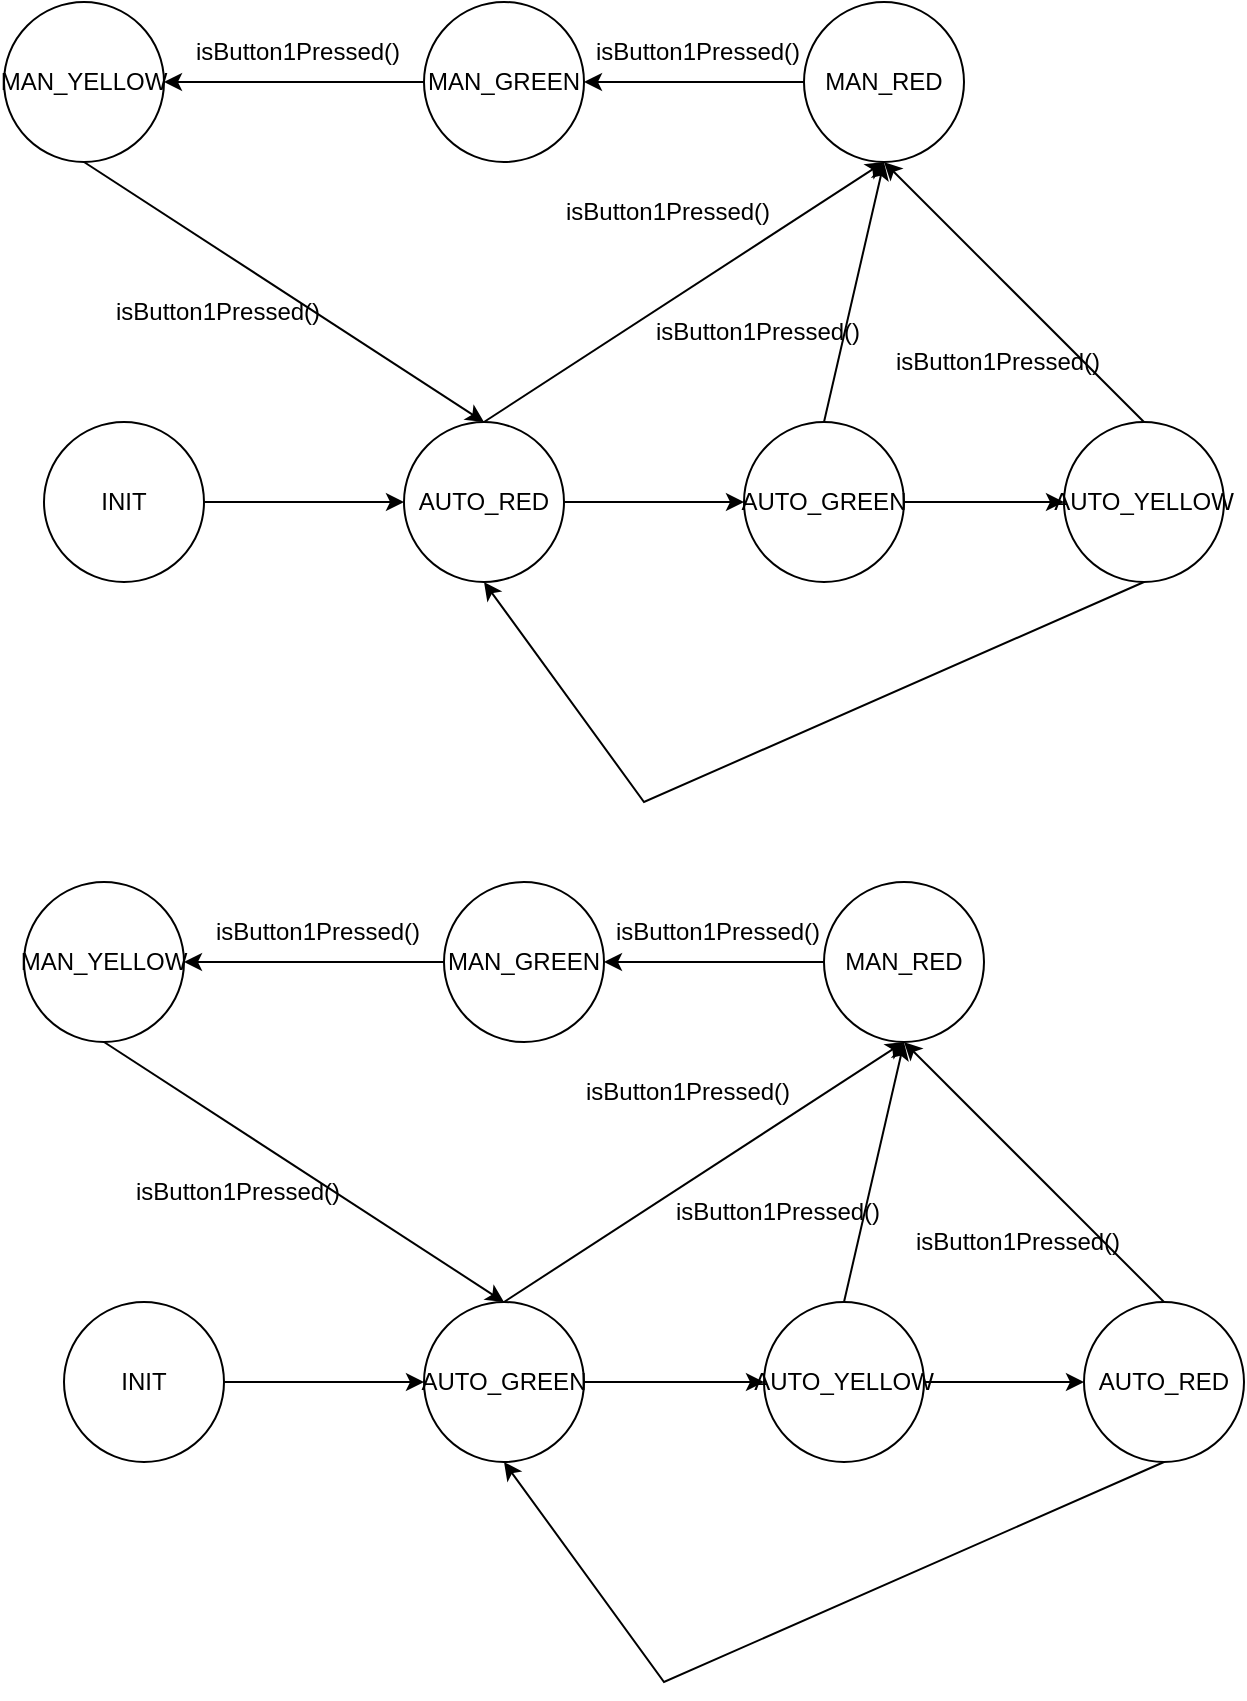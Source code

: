 <mxfile version="24.8.4">
  <diagram name="Page-1" id="yNrdWa-xrGzMHGMuyZjT">
    <mxGraphModel dx="1042" dy="613" grid="1" gridSize="10" guides="1" tooltips="1" connect="1" arrows="1" fold="1" page="1" pageScale="1" pageWidth="850" pageHeight="1100" math="0" shadow="0">
      <root>
        <mxCell id="0" />
        <mxCell id="1" parent="0" />
        <mxCell id="Q6C6fhBf5lhE0sdeLv4d-1" value="INIT" style="ellipse;whiteSpace=wrap;html=1;aspect=fixed;" vertex="1" parent="1">
          <mxGeometry x="100" y="220" width="80" height="80" as="geometry" />
        </mxCell>
        <mxCell id="Q6C6fhBf5lhE0sdeLv4d-2" value="AUTO_RED" style="ellipse;whiteSpace=wrap;html=1;aspect=fixed;" vertex="1" parent="1">
          <mxGeometry x="280" y="220" width="80" height="80" as="geometry" />
        </mxCell>
        <mxCell id="Q6C6fhBf5lhE0sdeLv4d-3" value="AUTO_GREEN" style="ellipse;whiteSpace=wrap;html=1;aspect=fixed;" vertex="1" parent="1">
          <mxGeometry x="450" y="220" width="80" height="80" as="geometry" />
        </mxCell>
        <mxCell id="Q6C6fhBf5lhE0sdeLv4d-4" value="AUTO_YELLOW" style="ellipse;whiteSpace=wrap;html=1;aspect=fixed;" vertex="1" parent="1">
          <mxGeometry x="610" y="220" width="80" height="80" as="geometry" />
        </mxCell>
        <mxCell id="Q6C6fhBf5lhE0sdeLv4d-5" value="MAN_RED" style="ellipse;whiteSpace=wrap;html=1;aspect=fixed;" vertex="1" parent="1">
          <mxGeometry x="480" y="10" width="80" height="80" as="geometry" />
        </mxCell>
        <mxCell id="Q6C6fhBf5lhE0sdeLv4d-6" value="MAN_GREEN" style="ellipse;whiteSpace=wrap;html=1;aspect=fixed;" vertex="1" parent="1">
          <mxGeometry x="290" y="10" width="80" height="80" as="geometry" />
        </mxCell>
        <mxCell id="Q6C6fhBf5lhE0sdeLv4d-7" value="MAN_YELLOW" style="ellipse;whiteSpace=wrap;html=1;aspect=fixed;" vertex="1" parent="1">
          <mxGeometry x="80" y="10" width="80" height="80" as="geometry" />
        </mxCell>
        <mxCell id="Q6C6fhBf5lhE0sdeLv4d-8" value="" style="endArrow=classic;html=1;rounded=0;exitX=1;exitY=0.5;exitDx=0;exitDy=0;entryX=0;entryY=0.5;entryDx=0;entryDy=0;" edge="1" parent="1" source="Q6C6fhBf5lhE0sdeLv4d-1" target="Q6C6fhBf5lhE0sdeLv4d-2">
          <mxGeometry width="50" height="50" relative="1" as="geometry">
            <mxPoint x="400" y="240" as="sourcePoint" />
            <mxPoint x="450" y="190" as="targetPoint" />
          </mxGeometry>
        </mxCell>
        <mxCell id="Q6C6fhBf5lhE0sdeLv4d-9" value="" style="endArrow=classic;html=1;rounded=0;exitX=1;exitY=0.5;exitDx=0;exitDy=0;entryX=0;entryY=0.5;entryDx=0;entryDy=0;" edge="1" parent="1" source="Q6C6fhBf5lhE0sdeLv4d-2" target="Q6C6fhBf5lhE0sdeLv4d-3">
          <mxGeometry width="50" height="50" relative="1" as="geometry">
            <mxPoint x="400" y="240" as="sourcePoint" />
            <mxPoint x="450" y="190" as="targetPoint" />
          </mxGeometry>
        </mxCell>
        <mxCell id="Q6C6fhBf5lhE0sdeLv4d-10" value="" style="endArrow=classic;html=1;rounded=0;exitX=1;exitY=0.5;exitDx=0;exitDy=0;entryX=0;entryY=0.5;entryDx=0;entryDy=0;" edge="1" parent="1" source="Q6C6fhBf5lhE0sdeLv4d-3" target="Q6C6fhBf5lhE0sdeLv4d-4">
          <mxGeometry width="50" height="50" relative="1" as="geometry">
            <mxPoint x="400" y="240" as="sourcePoint" />
            <mxPoint x="450" y="190" as="targetPoint" />
          </mxGeometry>
        </mxCell>
        <mxCell id="Q6C6fhBf5lhE0sdeLv4d-12" value="" style="endArrow=classic;html=1;rounded=0;exitX=0.5;exitY=1;exitDx=0;exitDy=0;entryX=0.5;entryY=1;entryDx=0;entryDy=0;" edge="1" parent="1" source="Q6C6fhBf5lhE0sdeLv4d-4" target="Q6C6fhBf5lhE0sdeLv4d-2">
          <mxGeometry width="50" height="50" relative="1" as="geometry">
            <mxPoint x="400" y="440" as="sourcePoint" />
            <mxPoint x="450" y="390" as="targetPoint" />
            <Array as="points">
              <mxPoint x="400" y="410" />
            </Array>
          </mxGeometry>
        </mxCell>
        <mxCell id="Q6C6fhBf5lhE0sdeLv4d-13" value="" style="endArrow=classic;html=1;rounded=0;exitX=0.5;exitY=0;exitDx=0;exitDy=0;entryX=0.5;entryY=1;entryDx=0;entryDy=0;" edge="1" parent="1" source="Q6C6fhBf5lhE0sdeLv4d-4" target="Q6C6fhBf5lhE0sdeLv4d-5">
          <mxGeometry width="50" height="50" relative="1" as="geometry">
            <mxPoint x="400" y="140" as="sourcePoint" />
            <mxPoint x="450" y="90" as="targetPoint" />
          </mxGeometry>
        </mxCell>
        <mxCell id="Q6C6fhBf5lhE0sdeLv4d-14" value="" style="endArrow=classic;html=1;rounded=0;exitX=0.5;exitY=0;exitDx=0;exitDy=0;entryX=0.5;entryY=1;entryDx=0;entryDy=0;" edge="1" parent="1" source="Q6C6fhBf5lhE0sdeLv4d-3" target="Q6C6fhBf5lhE0sdeLv4d-5">
          <mxGeometry width="50" height="50" relative="1" as="geometry">
            <mxPoint x="400" y="140" as="sourcePoint" />
            <mxPoint x="450" y="90" as="targetPoint" />
          </mxGeometry>
        </mxCell>
        <mxCell id="Q6C6fhBf5lhE0sdeLv4d-15" value="" style="endArrow=classic;html=1;rounded=0;exitX=0.5;exitY=0;exitDx=0;exitDy=0;entryX=0.5;entryY=1;entryDx=0;entryDy=0;" edge="1" parent="1" source="Q6C6fhBf5lhE0sdeLv4d-2" target="Q6C6fhBf5lhE0sdeLv4d-5">
          <mxGeometry width="50" height="50" relative="1" as="geometry">
            <mxPoint x="400" y="140" as="sourcePoint" />
            <mxPoint x="450" y="90" as="targetPoint" />
          </mxGeometry>
        </mxCell>
        <mxCell id="Q6C6fhBf5lhE0sdeLv4d-16" value="" style="endArrow=classic;html=1;rounded=0;exitX=0;exitY=0.5;exitDx=0;exitDy=0;entryX=1;entryY=0.5;entryDx=0;entryDy=0;" edge="1" parent="1" source="Q6C6fhBf5lhE0sdeLv4d-5" target="Q6C6fhBf5lhE0sdeLv4d-6">
          <mxGeometry width="50" height="50" relative="1" as="geometry">
            <mxPoint x="400" y="140" as="sourcePoint" />
            <mxPoint x="450" y="90" as="targetPoint" />
          </mxGeometry>
        </mxCell>
        <mxCell id="Q6C6fhBf5lhE0sdeLv4d-17" value="" style="endArrow=classic;html=1;rounded=0;entryX=1;entryY=0.5;entryDx=0;entryDy=0;exitX=0;exitY=0.5;exitDx=0;exitDy=0;" edge="1" parent="1" source="Q6C6fhBf5lhE0sdeLv4d-6" target="Q6C6fhBf5lhE0sdeLv4d-7">
          <mxGeometry width="50" height="50" relative="1" as="geometry">
            <mxPoint x="400" y="140" as="sourcePoint" />
            <mxPoint x="450" y="90" as="targetPoint" />
          </mxGeometry>
        </mxCell>
        <mxCell id="Q6C6fhBf5lhE0sdeLv4d-18" value="" style="endArrow=classic;html=1;rounded=0;exitX=0.5;exitY=1;exitDx=0;exitDy=0;entryX=0.5;entryY=0;entryDx=0;entryDy=0;" edge="1" parent="1" source="Q6C6fhBf5lhE0sdeLv4d-7" target="Q6C6fhBf5lhE0sdeLv4d-2">
          <mxGeometry width="50" height="50" relative="1" as="geometry">
            <mxPoint x="400" y="140" as="sourcePoint" />
            <mxPoint x="450" y="90" as="targetPoint" />
          </mxGeometry>
        </mxCell>
        <mxCell id="Q6C6fhBf5lhE0sdeLv4d-19" value="isButton1Pressed()" style="text;strokeColor=none;fillColor=none;align=left;verticalAlign=middle;spacingLeft=4;spacingRight=4;overflow=hidden;points=[[0,0.5],[1,0.5]];portConstraint=eastwest;rotatable=0;whiteSpace=wrap;html=1;" vertex="1" parent="1">
          <mxGeometry x="355" y="100" width="140" height="30" as="geometry" />
        </mxCell>
        <mxCell id="Q6C6fhBf5lhE0sdeLv4d-20" value="isButton1Pressed()" style="text;strokeColor=none;fillColor=none;align=left;verticalAlign=middle;spacingLeft=4;spacingRight=4;overflow=hidden;points=[[0,0.5],[1,0.5]];portConstraint=eastwest;rotatable=0;whiteSpace=wrap;html=1;" vertex="1" parent="1">
          <mxGeometry x="400" y="160" width="140" height="30" as="geometry" />
        </mxCell>
        <mxCell id="Q6C6fhBf5lhE0sdeLv4d-21" value="isButton1Pressed()" style="text;strokeColor=none;fillColor=none;align=left;verticalAlign=middle;spacingLeft=4;spacingRight=4;overflow=hidden;points=[[0,0.5],[1,0.5]];portConstraint=eastwest;rotatable=0;whiteSpace=wrap;html=1;" vertex="1" parent="1">
          <mxGeometry x="520" y="170" width="140" height="40" as="geometry" />
        </mxCell>
        <mxCell id="Q6C6fhBf5lhE0sdeLv4d-22" value="isButton1Pressed()" style="text;strokeColor=none;fillColor=none;align=left;verticalAlign=middle;spacingLeft=4;spacingRight=4;overflow=hidden;points=[[0,0.5],[1,0.5]];portConstraint=eastwest;rotatable=0;whiteSpace=wrap;html=1;" vertex="1" parent="1">
          <mxGeometry x="370" y="20" width="140" height="30" as="geometry" />
        </mxCell>
        <mxCell id="Q6C6fhBf5lhE0sdeLv4d-23" value="isButton1Pressed()" style="text;strokeColor=none;fillColor=none;align=left;verticalAlign=middle;spacingLeft=4;spacingRight=4;overflow=hidden;points=[[0,0.5],[1,0.5]];portConstraint=eastwest;rotatable=0;whiteSpace=wrap;html=1;" vertex="1" parent="1">
          <mxGeometry x="170" y="20" width="140" height="30" as="geometry" />
        </mxCell>
        <mxCell id="Q6C6fhBf5lhE0sdeLv4d-24" value="isButton1Pressed()" style="text;strokeColor=none;fillColor=none;align=left;verticalAlign=middle;spacingLeft=4;spacingRight=4;overflow=hidden;points=[[0,0.5],[1,0.5]];portConstraint=eastwest;rotatable=0;whiteSpace=wrap;html=1;" vertex="1" parent="1">
          <mxGeometry x="130" y="150" width="140" height="30" as="geometry" />
        </mxCell>
        <mxCell id="Q6C6fhBf5lhE0sdeLv4d-25" value="INIT" style="ellipse;whiteSpace=wrap;html=1;aspect=fixed;" vertex="1" parent="1">
          <mxGeometry x="110" y="660" width="80" height="80" as="geometry" />
        </mxCell>
        <mxCell id="Q6C6fhBf5lhE0sdeLv4d-26" value="AUTO_GREEN" style="ellipse;whiteSpace=wrap;html=1;aspect=fixed;" vertex="1" parent="1">
          <mxGeometry x="290" y="660" width="80" height="80" as="geometry" />
        </mxCell>
        <mxCell id="Q6C6fhBf5lhE0sdeLv4d-27" value="AUTO_YELLOW" style="ellipse;whiteSpace=wrap;html=1;aspect=fixed;" vertex="1" parent="1">
          <mxGeometry x="460" y="660" width="80" height="80" as="geometry" />
        </mxCell>
        <mxCell id="Q6C6fhBf5lhE0sdeLv4d-28" value="AUTO_RED" style="ellipse;whiteSpace=wrap;html=1;aspect=fixed;" vertex="1" parent="1">
          <mxGeometry x="620" y="660" width="80" height="80" as="geometry" />
        </mxCell>
        <mxCell id="Q6C6fhBf5lhE0sdeLv4d-29" value="MAN_RED" style="ellipse;whiteSpace=wrap;html=1;aspect=fixed;" vertex="1" parent="1">
          <mxGeometry x="490" y="450" width="80" height="80" as="geometry" />
        </mxCell>
        <mxCell id="Q6C6fhBf5lhE0sdeLv4d-30" value="MAN_GREEN" style="ellipse;whiteSpace=wrap;html=1;aspect=fixed;" vertex="1" parent="1">
          <mxGeometry x="300" y="450" width="80" height="80" as="geometry" />
        </mxCell>
        <mxCell id="Q6C6fhBf5lhE0sdeLv4d-31" value="MAN_YELLOW" style="ellipse;whiteSpace=wrap;html=1;aspect=fixed;" vertex="1" parent="1">
          <mxGeometry x="90" y="450" width="80" height="80" as="geometry" />
        </mxCell>
        <mxCell id="Q6C6fhBf5lhE0sdeLv4d-32" value="" style="endArrow=classic;html=1;rounded=0;exitX=1;exitY=0.5;exitDx=0;exitDy=0;entryX=0;entryY=0.5;entryDx=0;entryDy=0;" edge="1" parent="1" source="Q6C6fhBf5lhE0sdeLv4d-25" target="Q6C6fhBf5lhE0sdeLv4d-26">
          <mxGeometry width="50" height="50" relative="1" as="geometry">
            <mxPoint x="410" y="680" as="sourcePoint" />
            <mxPoint x="460" y="630" as="targetPoint" />
          </mxGeometry>
        </mxCell>
        <mxCell id="Q6C6fhBf5lhE0sdeLv4d-33" value="" style="endArrow=classic;html=1;rounded=0;exitX=1;exitY=0.5;exitDx=0;exitDy=0;entryX=0;entryY=0.5;entryDx=0;entryDy=0;" edge="1" parent="1" source="Q6C6fhBf5lhE0sdeLv4d-26" target="Q6C6fhBf5lhE0sdeLv4d-27">
          <mxGeometry width="50" height="50" relative="1" as="geometry">
            <mxPoint x="410" y="680" as="sourcePoint" />
            <mxPoint x="460" y="630" as="targetPoint" />
          </mxGeometry>
        </mxCell>
        <mxCell id="Q6C6fhBf5lhE0sdeLv4d-34" value="" style="endArrow=classic;html=1;rounded=0;exitX=1;exitY=0.5;exitDx=0;exitDy=0;entryX=0;entryY=0.5;entryDx=0;entryDy=0;" edge="1" parent="1" source="Q6C6fhBf5lhE0sdeLv4d-27" target="Q6C6fhBf5lhE0sdeLv4d-28">
          <mxGeometry width="50" height="50" relative="1" as="geometry">
            <mxPoint x="410" y="680" as="sourcePoint" />
            <mxPoint x="460" y="630" as="targetPoint" />
          </mxGeometry>
        </mxCell>
        <mxCell id="Q6C6fhBf5lhE0sdeLv4d-35" value="" style="endArrow=classic;html=1;rounded=0;exitX=0.5;exitY=1;exitDx=0;exitDy=0;entryX=0.5;entryY=1;entryDx=0;entryDy=0;" edge="1" parent="1" source="Q6C6fhBf5lhE0sdeLv4d-28" target="Q6C6fhBf5lhE0sdeLv4d-26">
          <mxGeometry width="50" height="50" relative="1" as="geometry">
            <mxPoint x="410" y="880" as="sourcePoint" />
            <mxPoint x="460" y="830" as="targetPoint" />
            <Array as="points">
              <mxPoint x="410" y="850" />
            </Array>
          </mxGeometry>
        </mxCell>
        <mxCell id="Q6C6fhBf5lhE0sdeLv4d-36" value="" style="endArrow=classic;html=1;rounded=0;exitX=0.5;exitY=0;exitDx=0;exitDy=0;entryX=0.5;entryY=1;entryDx=0;entryDy=0;" edge="1" parent="1" source="Q6C6fhBf5lhE0sdeLv4d-28" target="Q6C6fhBf5lhE0sdeLv4d-29">
          <mxGeometry width="50" height="50" relative="1" as="geometry">
            <mxPoint x="410" y="580" as="sourcePoint" />
            <mxPoint x="460" y="530" as="targetPoint" />
          </mxGeometry>
        </mxCell>
        <mxCell id="Q6C6fhBf5lhE0sdeLv4d-37" value="" style="endArrow=classic;html=1;rounded=0;exitX=0.5;exitY=0;exitDx=0;exitDy=0;entryX=0.5;entryY=1;entryDx=0;entryDy=0;" edge="1" parent="1" source="Q6C6fhBf5lhE0sdeLv4d-27" target="Q6C6fhBf5lhE0sdeLv4d-29">
          <mxGeometry width="50" height="50" relative="1" as="geometry">
            <mxPoint x="410" y="580" as="sourcePoint" />
            <mxPoint x="460" y="530" as="targetPoint" />
          </mxGeometry>
        </mxCell>
        <mxCell id="Q6C6fhBf5lhE0sdeLv4d-38" value="" style="endArrow=classic;html=1;rounded=0;exitX=0.5;exitY=0;exitDx=0;exitDy=0;entryX=0.5;entryY=1;entryDx=0;entryDy=0;" edge="1" parent="1" source="Q6C6fhBf5lhE0sdeLv4d-26" target="Q6C6fhBf5lhE0sdeLv4d-29">
          <mxGeometry width="50" height="50" relative="1" as="geometry">
            <mxPoint x="410" y="580" as="sourcePoint" />
            <mxPoint x="460" y="530" as="targetPoint" />
          </mxGeometry>
        </mxCell>
        <mxCell id="Q6C6fhBf5lhE0sdeLv4d-39" value="" style="endArrow=classic;html=1;rounded=0;exitX=0;exitY=0.5;exitDx=0;exitDy=0;entryX=1;entryY=0.5;entryDx=0;entryDy=0;" edge="1" parent="1" source="Q6C6fhBf5lhE0sdeLv4d-29" target="Q6C6fhBf5lhE0sdeLv4d-30">
          <mxGeometry width="50" height="50" relative="1" as="geometry">
            <mxPoint x="410" y="580" as="sourcePoint" />
            <mxPoint x="460" y="530" as="targetPoint" />
          </mxGeometry>
        </mxCell>
        <mxCell id="Q6C6fhBf5lhE0sdeLv4d-40" value="" style="endArrow=classic;html=1;rounded=0;entryX=1;entryY=0.5;entryDx=0;entryDy=0;exitX=0;exitY=0.5;exitDx=0;exitDy=0;" edge="1" parent="1" source="Q6C6fhBf5lhE0sdeLv4d-30" target="Q6C6fhBf5lhE0sdeLv4d-31">
          <mxGeometry width="50" height="50" relative="1" as="geometry">
            <mxPoint x="410" y="580" as="sourcePoint" />
            <mxPoint x="460" y="530" as="targetPoint" />
          </mxGeometry>
        </mxCell>
        <mxCell id="Q6C6fhBf5lhE0sdeLv4d-41" value="" style="endArrow=classic;html=1;rounded=0;exitX=0.5;exitY=1;exitDx=0;exitDy=0;entryX=0.5;entryY=0;entryDx=0;entryDy=0;" edge="1" parent="1" source="Q6C6fhBf5lhE0sdeLv4d-31" target="Q6C6fhBf5lhE0sdeLv4d-26">
          <mxGeometry width="50" height="50" relative="1" as="geometry">
            <mxPoint x="410" y="580" as="sourcePoint" />
            <mxPoint x="460" y="530" as="targetPoint" />
          </mxGeometry>
        </mxCell>
        <mxCell id="Q6C6fhBf5lhE0sdeLv4d-42" value="isButton1Pressed()" style="text;strokeColor=none;fillColor=none;align=left;verticalAlign=middle;spacingLeft=4;spacingRight=4;overflow=hidden;points=[[0,0.5],[1,0.5]];portConstraint=eastwest;rotatable=0;whiteSpace=wrap;html=1;" vertex="1" parent="1">
          <mxGeometry x="365" y="540" width="140" height="30" as="geometry" />
        </mxCell>
        <mxCell id="Q6C6fhBf5lhE0sdeLv4d-43" value="isButton1Pressed()" style="text;strokeColor=none;fillColor=none;align=left;verticalAlign=middle;spacingLeft=4;spacingRight=4;overflow=hidden;points=[[0,0.5],[1,0.5]];portConstraint=eastwest;rotatable=0;whiteSpace=wrap;html=1;" vertex="1" parent="1">
          <mxGeometry x="410" y="600" width="140" height="30" as="geometry" />
        </mxCell>
        <mxCell id="Q6C6fhBf5lhE0sdeLv4d-44" value="isButton1Pressed()" style="text;strokeColor=none;fillColor=none;align=left;verticalAlign=middle;spacingLeft=4;spacingRight=4;overflow=hidden;points=[[0,0.5],[1,0.5]];portConstraint=eastwest;rotatable=0;whiteSpace=wrap;html=1;" vertex="1" parent="1">
          <mxGeometry x="530" y="610" width="140" height="40" as="geometry" />
        </mxCell>
        <mxCell id="Q6C6fhBf5lhE0sdeLv4d-45" value="isButton1Pressed()" style="text;strokeColor=none;fillColor=none;align=left;verticalAlign=middle;spacingLeft=4;spacingRight=4;overflow=hidden;points=[[0,0.5],[1,0.5]];portConstraint=eastwest;rotatable=0;whiteSpace=wrap;html=1;" vertex="1" parent="1">
          <mxGeometry x="380" y="460" width="140" height="30" as="geometry" />
        </mxCell>
        <mxCell id="Q6C6fhBf5lhE0sdeLv4d-46" value="isButton1Pressed()" style="text;strokeColor=none;fillColor=none;align=left;verticalAlign=middle;spacingLeft=4;spacingRight=4;overflow=hidden;points=[[0,0.5],[1,0.5]];portConstraint=eastwest;rotatable=0;whiteSpace=wrap;html=1;" vertex="1" parent="1">
          <mxGeometry x="180" y="460" width="140" height="30" as="geometry" />
        </mxCell>
        <mxCell id="Q6C6fhBf5lhE0sdeLv4d-47" value="isButton1Pressed()" style="text;strokeColor=none;fillColor=none;align=left;verticalAlign=middle;spacingLeft=4;spacingRight=4;overflow=hidden;points=[[0,0.5],[1,0.5]];portConstraint=eastwest;rotatable=0;whiteSpace=wrap;html=1;" vertex="1" parent="1">
          <mxGeometry x="140" y="590" width="140" height="30" as="geometry" />
        </mxCell>
      </root>
    </mxGraphModel>
  </diagram>
</mxfile>
